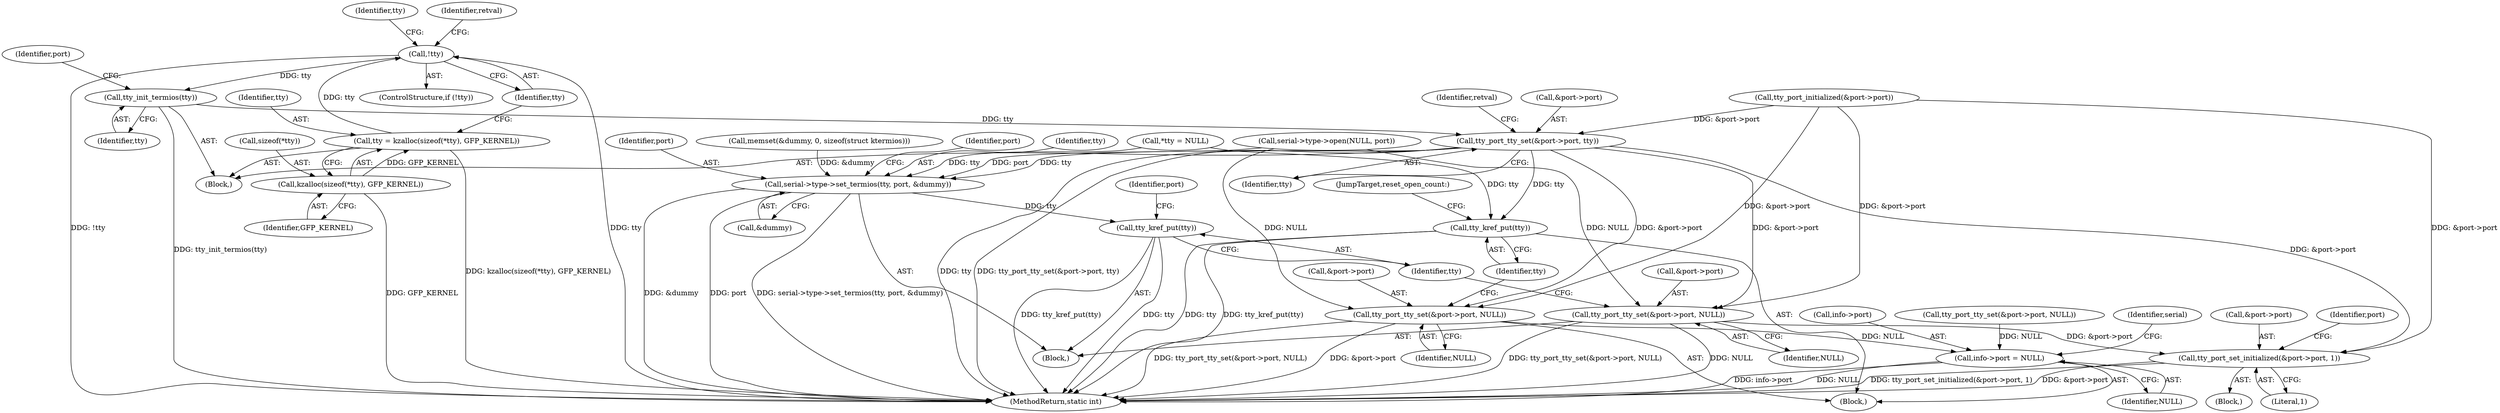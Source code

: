 digraph "0_linux_299d7572e46f98534033a9e65973f13ad1ce9047@pointer" {
"1000374" [label="(Call,tty_init_termios(tty))"];
"1000315" [label="(Call,!tty)"];
"1000307" [label="(Call,tty = kzalloc(sizeof(*tty), GFP_KERNEL))"];
"1000309" [label="(Call,kzalloc(sizeof(*tty), GFP_KERNEL))"];
"1000376" [label="(Call,tty_port_tty_set(&port->port, tty))"];
"1000424" [label="(Call,serial->type->set_termios(tty, port, &dummy))"];
"1000435" [label="(Call,tty_kref_put(tty))"];
"1000429" [label="(Call,tty_port_tty_set(&port->port, NULL))"];
"1000437" [label="(Call,tty_port_set_initialized(&port->port, 1))"];
"1000464" [label="(Call,tty_port_tty_set(&port->port, NULL))"];
"1000480" [label="(Call,info->port = NULL)"];
"1000470" [label="(Call,tty_kref_put(tty))"];
"1000294" [label="(Call,tty_port_initialized(&port->port))"];
"1000465" [label="(Call,&port->port)"];
"1000299" [label="(Block,)"];
"1000464" [label="(Call,tty_port_tty_set(&port->port, NULL))"];
"1000438" [label="(Call,&port->port)"];
"1000440" [label="(Identifier,port)"];
"1000275" [label="(Call,tty_port_tty_set(&port->port, NULL))"];
"1000499" [label="(MethodReturn,static int)"];
"1000436" [label="(Identifier,tty)"];
"1000313" [label="(Identifier,GFP_KERNEL)"];
"1000469" [label="(Identifier,NULL)"];
"1000480" [label="(Call,info->port = NULL)"];
"1000309" [label="(Call,kzalloc(sizeof(*tty), GFP_KERNEL))"];
"1000435" [label="(Call,tty_kref_put(tty))"];
"1000383" [label="(Identifier,retval)"];
"1000314" [label="(ControlStructure,if (!tty))"];
"1000424" [label="(Call,serial->type->set_termios(tty, port, &dummy))"];
"1000381" [label="(Identifier,tty)"];
"1000484" [label="(Identifier,NULL)"];
"1000429" [label="(Call,tty_port_tty_set(&port->port, NULL))"];
"1000377" [label="(Call,&port->port)"];
"1000110" [label="(Block,)"];
"1000315" [label="(Call,!tty)"];
"1000145" [label="(Call,*tty = NULL)"];
"1000418" [label="(Call,memset(&dummy, 0, sizeof(struct ktermios)))"];
"1000442" [label="(Literal,1)"];
"1000472" [label="(JumpTarget,reset_open_count:)"];
"1000374" [label="(Call,tty_init_termios(tty))"];
"1000487" [label="(Identifier,serial)"];
"1000376" [label="(Call,tty_port_tty_set(&port->port, tty))"];
"1000375" [label="(Identifier,tty)"];
"1000384" [label="(Call,serial->type->open(NULL, port))"];
"1000432" [label="(Identifier,port)"];
"1000425" [label="(Identifier,tty)"];
"1000306" [label="(Block,)"];
"1000326" [label="(Identifier,tty)"];
"1000446" [label="(Identifier,port)"];
"1000437" [label="(Call,tty_port_set_initialized(&port->port, 1))"];
"1000319" [label="(Identifier,retval)"];
"1000430" [label="(Call,&port->port)"];
"1000434" [label="(Identifier,NULL)"];
"1000308" [label="(Identifier,tty)"];
"1000470" [label="(Call,tty_kref_put(tty))"];
"1000427" [label="(Call,&dummy)"];
"1000307" [label="(Call,tty = kzalloc(sizeof(*tty), GFP_KERNEL))"];
"1000426" [label="(Identifier,port)"];
"1000471" [label="(Identifier,tty)"];
"1000316" [label="(Identifier,tty)"];
"1000481" [label="(Call,info->port)"];
"1000379" [label="(Identifier,port)"];
"1000403" [label="(Block,)"];
"1000310" [label="(Call,sizeof(*tty))"];
"1000374" -> "1000306"  [label="AST: "];
"1000374" -> "1000375"  [label="CFG: "];
"1000375" -> "1000374"  [label="AST: "];
"1000379" -> "1000374"  [label="CFG: "];
"1000374" -> "1000499"  [label="DDG: tty_init_termios(tty)"];
"1000315" -> "1000374"  [label="DDG: tty"];
"1000374" -> "1000376"  [label="DDG: tty"];
"1000315" -> "1000314"  [label="AST: "];
"1000315" -> "1000316"  [label="CFG: "];
"1000316" -> "1000315"  [label="AST: "];
"1000319" -> "1000315"  [label="CFG: "];
"1000326" -> "1000315"  [label="CFG: "];
"1000315" -> "1000499"  [label="DDG: tty"];
"1000315" -> "1000499"  [label="DDG: !tty"];
"1000307" -> "1000315"  [label="DDG: tty"];
"1000307" -> "1000306"  [label="AST: "];
"1000307" -> "1000309"  [label="CFG: "];
"1000308" -> "1000307"  [label="AST: "];
"1000309" -> "1000307"  [label="AST: "];
"1000316" -> "1000307"  [label="CFG: "];
"1000307" -> "1000499"  [label="DDG: kzalloc(sizeof(*tty), GFP_KERNEL)"];
"1000309" -> "1000307"  [label="DDG: GFP_KERNEL"];
"1000309" -> "1000313"  [label="CFG: "];
"1000310" -> "1000309"  [label="AST: "];
"1000313" -> "1000309"  [label="AST: "];
"1000309" -> "1000499"  [label="DDG: GFP_KERNEL"];
"1000376" -> "1000306"  [label="AST: "];
"1000376" -> "1000381"  [label="CFG: "];
"1000377" -> "1000376"  [label="AST: "];
"1000381" -> "1000376"  [label="AST: "];
"1000383" -> "1000376"  [label="CFG: "];
"1000376" -> "1000499"  [label="DDG: tty_port_tty_set(&port->port, tty)"];
"1000376" -> "1000499"  [label="DDG: tty"];
"1000294" -> "1000376"  [label="DDG: &port->port"];
"1000376" -> "1000424"  [label="DDG: tty"];
"1000376" -> "1000429"  [label="DDG: &port->port"];
"1000376" -> "1000437"  [label="DDG: &port->port"];
"1000376" -> "1000464"  [label="DDG: &port->port"];
"1000376" -> "1000470"  [label="DDG: tty"];
"1000424" -> "1000403"  [label="AST: "];
"1000424" -> "1000427"  [label="CFG: "];
"1000425" -> "1000424"  [label="AST: "];
"1000426" -> "1000424"  [label="AST: "];
"1000427" -> "1000424"  [label="AST: "];
"1000432" -> "1000424"  [label="CFG: "];
"1000424" -> "1000499"  [label="DDG: &dummy"];
"1000424" -> "1000499"  [label="DDG: port"];
"1000424" -> "1000499"  [label="DDG: serial->type->set_termios(tty, port, &dummy)"];
"1000145" -> "1000424"  [label="DDG: tty"];
"1000384" -> "1000424"  [label="DDG: port"];
"1000418" -> "1000424"  [label="DDG: &dummy"];
"1000424" -> "1000435"  [label="DDG: tty"];
"1000435" -> "1000403"  [label="AST: "];
"1000435" -> "1000436"  [label="CFG: "];
"1000436" -> "1000435"  [label="AST: "];
"1000440" -> "1000435"  [label="CFG: "];
"1000435" -> "1000499"  [label="DDG: tty"];
"1000435" -> "1000499"  [label="DDG: tty_kref_put(tty)"];
"1000429" -> "1000403"  [label="AST: "];
"1000429" -> "1000434"  [label="CFG: "];
"1000430" -> "1000429"  [label="AST: "];
"1000434" -> "1000429"  [label="AST: "];
"1000436" -> "1000429"  [label="CFG: "];
"1000429" -> "1000499"  [label="DDG: NULL"];
"1000429" -> "1000499"  [label="DDG: tty_port_tty_set(&port->port, NULL)"];
"1000294" -> "1000429"  [label="DDG: &port->port"];
"1000384" -> "1000429"  [label="DDG: NULL"];
"1000429" -> "1000437"  [label="DDG: &port->port"];
"1000437" -> "1000299"  [label="AST: "];
"1000437" -> "1000442"  [label="CFG: "];
"1000438" -> "1000437"  [label="AST: "];
"1000442" -> "1000437"  [label="AST: "];
"1000446" -> "1000437"  [label="CFG: "];
"1000437" -> "1000499"  [label="DDG: tty_port_set_initialized(&port->port, 1)"];
"1000437" -> "1000499"  [label="DDG: &port->port"];
"1000294" -> "1000437"  [label="DDG: &port->port"];
"1000464" -> "1000110"  [label="AST: "];
"1000464" -> "1000469"  [label="CFG: "];
"1000465" -> "1000464"  [label="AST: "];
"1000469" -> "1000464"  [label="AST: "];
"1000471" -> "1000464"  [label="CFG: "];
"1000464" -> "1000499"  [label="DDG: &port->port"];
"1000464" -> "1000499"  [label="DDG: tty_port_tty_set(&port->port, NULL)"];
"1000294" -> "1000464"  [label="DDG: &port->port"];
"1000384" -> "1000464"  [label="DDG: NULL"];
"1000464" -> "1000480"  [label="DDG: NULL"];
"1000480" -> "1000110"  [label="AST: "];
"1000480" -> "1000484"  [label="CFG: "];
"1000481" -> "1000480"  [label="AST: "];
"1000484" -> "1000480"  [label="AST: "];
"1000487" -> "1000480"  [label="CFG: "];
"1000480" -> "1000499"  [label="DDG: info->port"];
"1000480" -> "1000499"  [label="DDG: NULL"];
"1000275" -> "1000480"  [label="DDG: NULL"];
"1000470" -> "1000110"  [label="AST: "];
"1000470" -> "1000471"  [label="CFG: "];
"1000471" -> "1000470"  [label="AST: "];
"1000472" -> "1000470"  [label="CFG: "];
"1000470" -> "1000499"  [label="DDG: tty"];
"1000470" -> "1000499"  [label="DDG: tty_kref_put(tty)"];
"1000145" -> "1000470"  [label="DDG: tty"];
}
